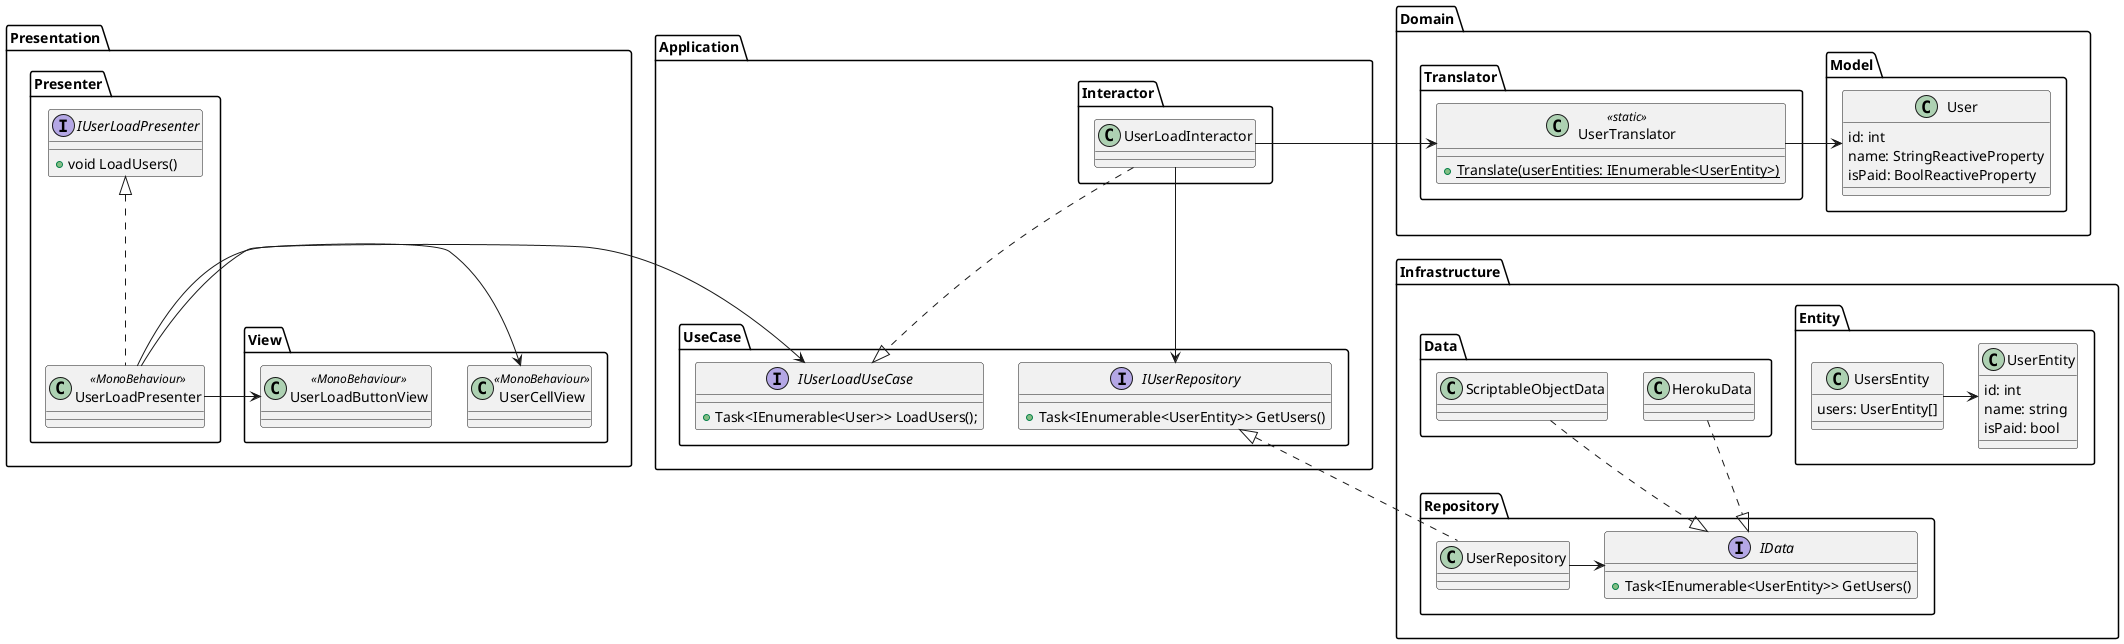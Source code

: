 ﻿@startuml
package Presentation
{
    package View
    {   
        class UserCellView << MonoBehaviour >>
        {
            
        }
        
        class UserLoadButtonView << MonoBehaviour >>
        {
        }
    }
    
    package Presenter
    {
        interface IUserLoadPresenter
        {
            + void LoadUsers()
        }
    
        class UserLoadPresenter << MonoBehaviour >>
        {
        }
        
        UserLoadPresenter -> UserCellView
        UserLoadPresenter -> UserLoadButtonView
    }
}

package Application
{
    package Interactor
    {
        class UserLoadInteractor
        {
        }
    }

    package UseCase
    {
        interface IUserRepository
        {
            + Task<IEnumerable<UserEntity>> GetUsers()
        }
        
        interface IUserLoadUseCase
        {
            + Task<IEnumerable<User>> LoadUsers();
        }
        
        UserLoadInteractor -> IUserRepository
        IUserLoadPresenter <|.. UserLoadPresenter
        UserLoadPresenter -> IUserLoadUseCase
        UserLoadInteractor ..|> IUserLoadUseCase
    }
}

package Domain
{
    package Model
    {
        class User
        {
            id: int
            name: StringReactiveProperty
            isPaid: BoolReactiveProperty
        }
    }
    
    package Translator
    {
        class UserTranslator <<static>>
        {
            + {static} Translate(userEntities: IEnumerable<UserEntity>)
        }
        
        UserLoadInteractor -> UserTranslator
        UserTranslator -> User
    }
}

package Infrastructure
{
    package Repository
    {
        interface IData
        {
            + Task<IEnumerable<UserEntity>> GetUsers()
        }
    
        class UserRepository
        {
        }
        
        IUserRepository <|.. UserRepository
        UserRepository -> IData
    }
    
    package Entity
    {
        class UserEntity
        {
            id: int
            name: string
            isPaid: bool
        }
        
        class UsersEntity
        {
            users: UserEntity[]
        }
        
        UsersEntity -> UserEntity
    }
    
    package Data
    {
        class HerokuData
        {
            
        }
        
        class ScriptableObjectData
        {
        
        }
        
        HerokuData ..|> IData
        ScriptableObjectData ..|> IData
    }
}

@enduml